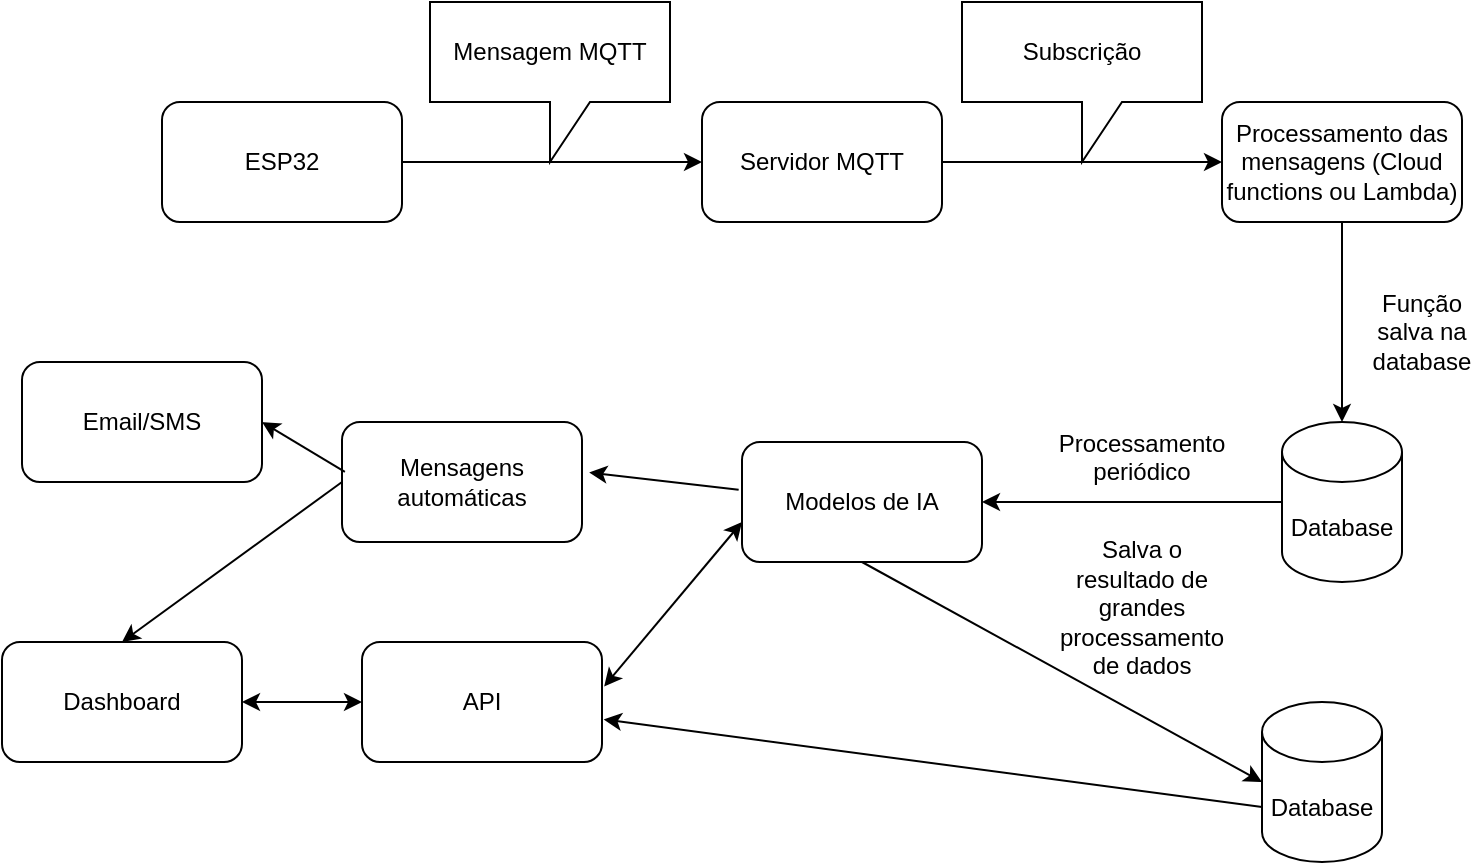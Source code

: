 <mxfile version="26.2.14">
  <diagram name="Página-1" id="NrJruzTTPCGtMVj78dez">
    <mxGraphModel dx="983" dy="543" grid="1" gridSize="10" guides="1" tooltips="1" connect="1" arrows="1" fold="1" page="1" pageScale="1" pageWidth="827" pageHeight="1169" math="0" shadow="0">
      <root>
        <mxCell id="0" />
        <mxCell id="1" parent="0" />
        <mxCell id="snTHnLQP_NLprjtOBHLc-1" value="ESP32" style="rounded=1;whiteSpace=wrap;html=1;" vertex="1" parent="1">
          <mxGeometry x="100" y="110" width="120" height="60" as="geometry" />
        </mxCell>
        <mxCell id="snTHnLQP_NLprjtOBHLc-2" value="Servidor MQTT" style="rounded=1;whiteSpace=wrap;html=1;" vertex="1" parent="1">
          <mxGeometry x="370" y="110" width="120" height="60" as="geometry" />
        </mxCell>
        <mxCell id="snTHnLQP_NLprjtOBHLc-3" value="" style="endArrow=classic;html=1;rounded=0;entryX=0;entryY=0.5;entryDx=0;entryDy=0;exitX=1;exitY=0.5;exitDx=0;exitDy=0;" edge="1" parent="1" source="snTHnLQP_NLprjtOBHLc-1" target="snTHnLQP_NLprjtOBHLc-2">
          <mxGeometry width="50" height="50" relative="1" as="geometry">
            <mxPoint x="390" y="410" as="sourcePoint" />
            <mxPoint x="440" y="360" as="targetPoint" />
            <Array as="points">
              <mxPoint x="270" y="140" />
            </Array>
          </mxGeometry>
        </mxCell>
        <mxCell id="snTHnLQP_NLprjtOBHLc-9" value="Mensagem MQTT" style="shape=callout;whiteSpace=wrap;html=1;perimeter=calloutPerimeter;" vertex="1" parent="1">
          <mxGeometry x="234" y="60" width="120" height="80" as="geometry" />
        </mxCell>
        <mxCell id="snTHnLQP_NLprjtOBHLc-11" value="&lt;div&gt;Processamento das mensagens (Cloud functions ou Lambda)&lt;/div&gt;" style="rounded=1;whiteSpace=wrap;html=1;" vertex="1" parent="1">
          <mxGeometry x="630" y="110" width="120" height="60" as="geometry" />
        </mxCell>
        <mxCell id="snTHnLQP_NLprjtOBHLc-12" value="" style="endArrow=classic;html=1;rounded=0;exitX=1;exitY=0.5;exitDx=0;exitDy=0;entryX=0;entryY=0.5;entryDx=0;entryDy=0;" edge="1" parent="1" source="snTHnLQP_NLprjtOBHLc-2" target="snTHnLQP_NLprjtOBHLc-11">
          <mxGeometry width="50" height="50" relative="1" as="geometry">
            <mxPoint x="340" y="290" as="sourcePoint" />
            <mxPoint x="390" y="240" as="targetPoint" />
          </mxGeometry>
        </mxCell>
        <mxCell id="snTHnLQP_NLprjtOBHLc-13" value="&lt;div&gt;Subscrição&lt;/div&gt;" style="shape=callout;whiteSpace=wrap;html=1;perimeter=calloutPerimeter;" vertex="1" parent="1">
          <mxGeometry x="500" y="60" width="120" height="80" as="geometry" />
        </mxCell>
        <mxCell id="snTHnLQP_NLprjtOBHLc-14" value="Database" style="shape=cylinder3;whiteSpace=wrap;html=1;boundedLbl=1;backgroundOutline=1;size=15;" vertex="1" parent="1">
          <mxGeometry x="660" y="270" width="60" height="80" as="geometry" />
        </mxCell>
        <mxCell id="snTHnLQP_NLprjtOBHLc-15" value="" style="endArrow=classic;html=1;rounded=0;exitX=0.5;exitY=1;exitDx=0;exitDy=0;entryX=0.5;entryY=0;entryDx=0;entryDy=0;entryPerimeter=0;" edge="1" parent="1" source="snTHnLQP_NLprjtOBHLc-11" target="snTHnLQP_NLprjtOBHLc-14">
          <mxGeometry width="50" height="50" relative="1" as="geometry">
            <mxPoint x="410" y="290" as="sourcePoint" />
            <mxPoint x="460" y="240" as="targetPoint" />
          </mxGeometry>
        </mxCell>
        <mxCell id="snTHnLQP_NLprjtOBHLc-17" value="&lt;div&gt;Função salva na database&lt;/div&gt;" style="text;html=1;align=center;verticalAlign=middle;whiteSpace=wrap;rounded=0;" vertex="1" parent="1">
          <mxGeometry x="700" y="210" width="60" height="30" as="geometry" />
        </mxCell>
        <mxCell id="snTHnLQP_NLprjtOBHLc-18" value="" style="endArrow=classic;html=1;rounded=0;exitX=0;exitY=0.5;exitDx=0;exitDy=0;exitPerimeter=0;" edge="1" parent="1" source="snTHnLQP_NLprjtOBHLc-14">
          <mxGeometry width="50" height="50" relative="1" as="geometry">
            <mxPoint x="410" y="290" as="sourcePoint" />
            <mxPoint x="510" y="310" as="targetPoint" />
          </mxGeometry>
        </mxCell>
        <mxCell id="snTHnLQP_NLprjtOBHLc-19" value="&lt;div&gt;Modelos de IA&lt;/div&gt;" style="rounded=1;whiteSpace=wrap;html=1;" vertex="1" parent="1">
          <mxGeometry x="390" y="280" width="120" height="60" as="geometry" />
        </mxCell>
        <mxCell id="snTHnLQP_NLprjtOBHLc-20" value="&lt;div&gt;Processamento periódico&lt;/div&gt;&lt;div&gt;&lt;br&gt;&lt;/div&gt;" style="text;html=1;align=center;verticalAlign=middle;whiteSpace=wrap;rounded=0;" vertex="1" parent="1">
          <mxGeometry x="560" y="280" width="60" height="30" as="geometry" />
        </mxCell>
        <mxCell id="snTHnLQP_NLprjtOBHLc-21" value="&lt;div&gt;API&lt;/div&gt;" style="rounded=1;whiteSpace=wrap;html=1;" vertex="1" parent="1">
          <mxGeometry x="200" y="380" width="120" height="60" as="geometry" />
        </mxCell>
        <mxCell id="snTHnLQP_NLprjtOBHLc-23" value="" style="endArrow=classic;html=1;rounded=0;exitX=-0.014;exitY=0.398;exitDx=0;exitDy=0;entryX=1.03;entryY=0.421;entryDx=0;entryDy=0;entryPerimeter=0;exitPerimeter=0;" edge="1" parent="1" source="snTHnLQP_NLprjtOBHLc-19" target="snTHnLQP_NLprjtOBHLc-24">
          <mxGeometry width="50" height="50" relative="1" as="geometry">
            <mxPoint x="410" y="290" as="sourcePoint" />
            <mxPoint x="280" y="230" as="targetPoint" />
          </mxGeometry>
        </mxCell>
        <mxCell id="snTHnLQP_NLprjtOBHLc-24" value="&lt;div&gt;Mensagens automáticas&lt;/div&gt;" style="rounded=1;whiteSpace=wrap;html=1;" vertex="1" parent="1">
          <mxGeometry x="190" y="270" width="120" height="60" as="geometry" />
        </mxCell>
        <mxCell id="snTHnLQP_NLprjtOBHLc-25" value="" style="endArrow=classic;html=1;rounded=0;exitX=0.5;exitY=1;exitDx=0;exitDy=0;entryX=0;entryY=0.5;entryDx=0;entryDy=0;entryPerimeter=0;" edge="1" parent="1" source="snTHnLQP_NLprjtOBHLc-19" target="snTHnLQP_NLprjtOBHLc-26">
          <mxGeometry width="50" height="50" relative="1" as="geometry">
            <mxPoint x="410" y="290" as="sourcePoint" />
            <mxPoint x="670" y="430" as="targetPoint" />
          </mxGeometry>
        </mxCell>
        <mxCell id="snTHnLQP_NLprjtOBHLc-26" value="&lt;div&gt;Database&lt;/div&gt;" style="shape=cylinder3;whiteSpace=wrap;html=1;boundedLbl=1;backgroundOutline=1;size=15;" vertex="1" parent="1">
          <mxGeometry x="650" y="410" width="60" height="80" as="geometry" />
        </mxCell>
        <mxCell id="snTHnLQP_NLprjtOBHLc-27" value="&lt;div&gt;Salva o resultado de grandes processamento de dados&lt;/div&gt;&lt;div&gt;&lt;br&gt;&lt;/div&gt;" style="text;html=1;align=center;verticalAlign=middle;whiteSpace=wrap;rounded=0;" vertex="1" parent="1">
          <mxGeometry x="560" y="350" width="60" height="40" as="geometry" />
        </mxCell>
        <mxCell id="snTHnLQP_NLprjtOBHLc-28" value="" style="endArrow=classic;html=1;rounded=0;exitX=0;exitY=0;exitDx=0;exitDy=52.5;exitPerimeter=0;entryX=1.007;entryY=0.645;entryDx=0;entryDy=0;entryPerimeter=0;" edge="1" parent="1" source="snTHnLQP_NLprjtOBHLc-26" target="snTHnLQP_NLprjtOBHLc-21">
          <mxGeometry width="50" height="50" relative="1" as="geometry">
            <mxPoint x="410" y="290" as="sourcePoint" />
            <mxPoint x="460" y="240" as="targetPoint" />
          </mxGeometry>
        </mxCell>
        <mxCell id="snTHnLQP_NLprjtOBHLc-29" value="&lt;div&gt;Dashboard&lt;/div&gt;" style="rounded=1;whiteSpace=wrap;html=1;" vertex="1" parent="1">
          <mxGeometry x="20" y="380" width="120" height="60" as="geometry" />
        </mxCell>
        <mxCell id="snTHnLQP_NLprjtOBHLc-31" value="" style="endArrow=classic;startArrow=classic;html=1;rounded=0;exitX=1;exitY=0.5;exitDx=0;exitDy=0;" edge="1" parent="1" source="snTHnLQP_NLprjtOBHLc-29" target="snTHnLQP_NLprjtOBHLc-21">
          <mxGeometry width="50" height="50" relative="1" as="geometry">
            <mxPoint x="410" y="290" as="sourcePoint" />
            <mxPoint x="460" y="240" as="targetPoint" />
          </mxGeometry>
        </mxCell>
        <mxCell id="snTHnLQP_NLprjtOBHLc-32" value="" style="endArrow=classic;startArrow=classic;html=1;rounded=0;exitX=1.009;exitY=0.37;exitDx=0;exitDy=0;exitPerimeter=0;" edge="1" parent="1" source="snTHnLQP_NLprjtOBHLc-21">
          <mxGeometry width="50" height="50" relative="1" as="geometry">
            <mxPoint x="410" y="290" as="sourcePoint" />
            <mxPoint x="390" y="320" as="targetPoint" />
          </mxGeometry>
        </mxCell>
        <mxCell id="snTHnLQP_NLprjtOBHLc-33" value="" style="endArrow=classic;html=1;rounded=0;exitX=0;exitY=0.5;exitDx=0;exitDy=0;entryX=0.5;entryY=0;entryDx=0;entryDy=0;" edge="1" parent="1" source="snTHnLQP_NLprjtOBHLc-24" target="snTHnLQP_NLprjtOBHLc-29">
          <mxGeometry width="50" height="50" relative="1" as="geometry">
            <mxPoint x="410" y="290" as="sourcePoint" />
            <mxPoint x="460" y="240" as="targetPoint" />
          </mxGeometry>
        </mxCell>
        <mxCell id="snTHnLQP_NLprjtOBHLc-36" value="Email/SMS" style="rounded=1;whiteSpace=wrap;html=1;" vertex="1" parent="1">
          <mxGeometry x="30" y="240" width="120" height="60" as="geometry" />
        </mxCell>
        <mxCell id="snTHnLQP_NLprjtOBHLc-37" value="" style="endArrow=classic;html=1;rounded=0;exitX=0.012;exitY=0.416;exitDx=0;exitDy=0;exitPerimeter=0;entryX=1;entryY=0.5;entryDx=0;entryDy=0;" edge="1" parent="1" source="snTHnLQP_NLprjtOBHLc-24" target="snTHnLQP_NLprjtOBHLc-36">
          <mxGeometry width="50" height="50" relative="1" as="geometry">
            <mxPoint x="410" y="290" as="sourcePoint" />
            <mxPoint x="460" y="240" as="targetPoint" />
          </mxGeometry>
        </mxCell>
      </root>
    </mxGraphModel>
  </diagram>
</mxfile>
